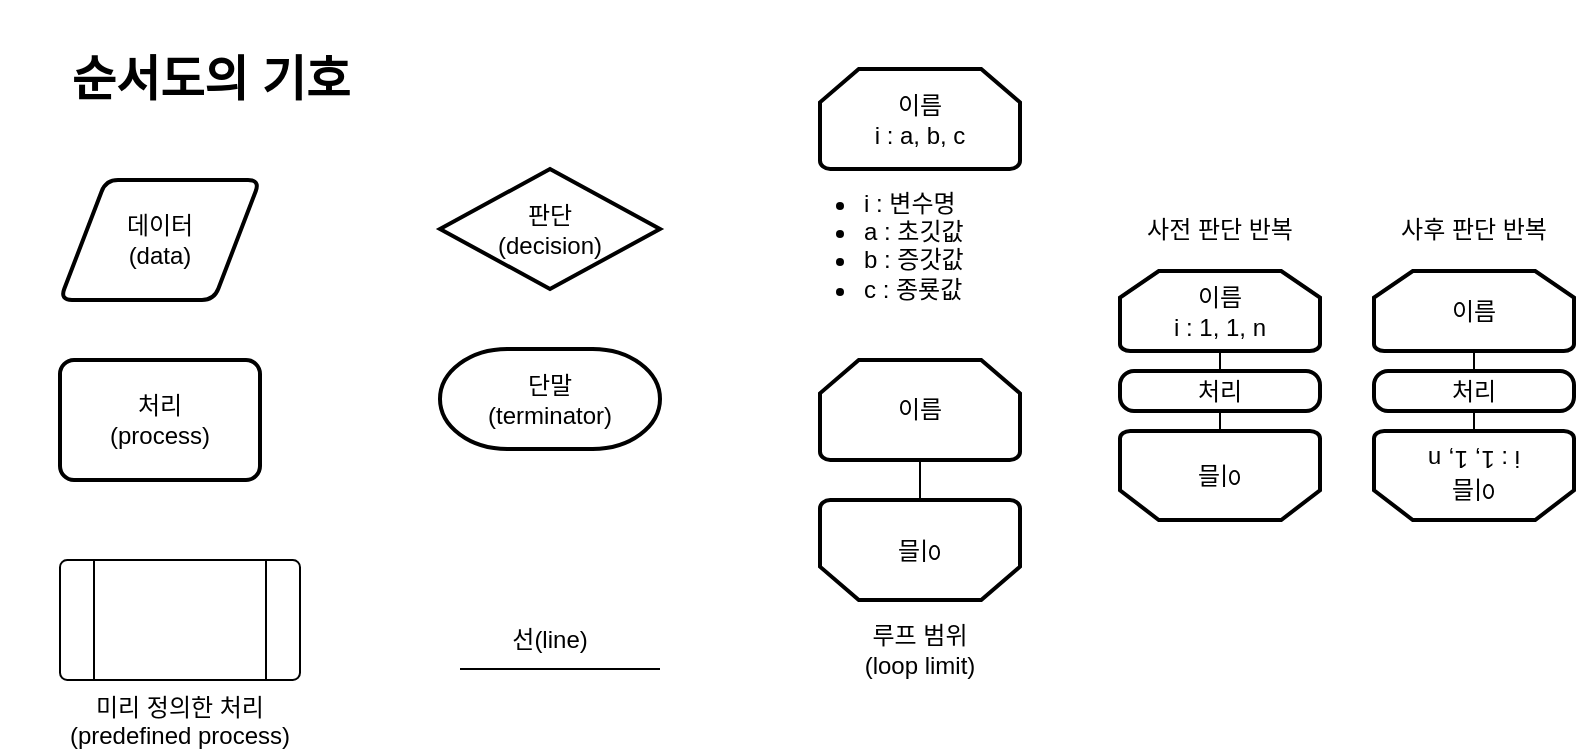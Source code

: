 <mxfile version="24.0.1" type="github">
  <diagram name="페이지-1" id="1n9w8f7Y8i5TspEEfncx">
    <mxGraphModel dx="954" dy="558" grid="1" gridSize="10" guides="1" tooltips="1" connect="1" arrows="1" fold="1" page="1" pageScale="1" pageWidth="827" pageHeight="1169" math="0" shadow="0">
      <root>
        <mxCell id="0" />
        <mxCell id="1" parent="0" />
        <mxCell id="L9v-eP8X7obD85AQDrIA-6" value="" style="endArrow=none;html=1;rounded=0;" edge="1" parent="1">
          <mxGeometry width="50" height="50" relative="1" as="geometry">
            <mxPoint x="260" y="354.5" as="sourcePoint" />
            <mxPoint x="360" y="354.5" as="targetPoint" />
          </mxGeometry>
        </mxCell>
        <mxCell id="L9v-eP8X7obD85AQDrIA-8" value="순서도의 기호" style="text;strokeColor=none;fillColor=none;html=1;fontSize=24;fontStyle=1;verticalAlign=middle;align=center;" vertex="1" parent="1">
          <mxGeometry x="30" y="20" width="210" height="80" as="geometry" />
        </mxCell>
        <mxCell id="L9v-eP8X7obD85AQDrIA-10" value="이름" style="strokeWidth=2;html=1;shape=mxgraph.flowchart.loop_limit;whiteSpace=wrap;" vertex="1" parent="1">
          <mxGeometry x="440" y="200" width="100" height="50" as="geometry" />
        </mxCell>
        <mxCell id="L9v-eP8X7obD85AQDrIA-11" value="미리 정의한 처리&lt;div&gt;(predefined process)&lt;/div&gt;" style="verticalLabelPosition=bottom;verticalAlign=top;html=1;shape=process;whiteSpace=wrap;rounded=1;size=0.14;arcSize=6;" vertex="1" parent="1">
          <mxGeometry x="60" y="300" width="120" height="60" as="geometry" />
        </mxCell>
        <mxCell id="L9v-eP8X7obD85AQDrIA-12" value="데이터&lt;div&gt;(data)&lt;/div&gt;" style="shape=parallelogram;html=1;strokeWidth=2;perimeter=parallelogramPerimeter;whiteSpace=wrap;rounded=1;arcSize=12;size=0.23;" vertex="1" parent="1">
          <mxGeometry x="60" y="110" width="100" height="60" as="geometry" />
        </mxCell>
        <mxCell id="L9v-eP8X7obD85AQDrIA-13" value="처리&lt;div&gt;(process)&lt;/div&gt;" style="rounded=1;whiteSpace=wrap;html=1;absoluteArcSize=1;arcSize=14;strokeWidth=2;" vertex="1" parent="1">
          <mxGeometry x="60" y="200" width="100" height="60" as="geometry" />
        </mxCell>
        <mxCell id="L9v-eP8X7obD85AQDrIA-14" value="단말&lt;div&gt;(terminator)&lt;/div&gt;" style="strokeWidth=2;html=1;shape=mxgraph.flowchart.terminator;whiteSpace=wrap;" vertex="1" parent="1">
          <mxGeometry x="250" y="194.5" width="110" height="50" as="geometry" />
        </mxCell>
        <mxCell id="L9v-eP8X7obD85AQDrIA-15" value="판단&lt;div&gt;(decision)&lt;/div&gt;" style="strokeWidth=2;html=1;shape=mxgraph.flowchart.decision;whiteSpace=wrap;" vertex="1" parent="1">
          <mxGeometry x="250" y="104.5" width="110" height="60" as="geometry" />
        </mxCell>
        <mxCell id="L9v-eP8X7obD85AQDrIA-16" value="이름" style="strokeWidth=2;html=1;shape=mxgraph.flowchart.loop_limit;whiteSpace=wrap;rotation=-180;" vertex="1" parent="1">
          <mxGeometry x="440" y="270" width="100" height="50" as="geometry" />
        </mxCell>
        <mxCell id="L9v-eP8X7obD85AQDrIA-17" value="선&lt;span style=&quot;background-color: initial;&quot;&gt;(line)&lt;/span&gt;" style="text;html=1;align=center;verticalAlign=middle;whiteSpace=wrap;rounded=0;" vertex="1" parent="1">
          <mxGeometry x="275" y="324.5" width="60" height="30" as="geometry" />
        </mxCell>
        <mxCell id="L9v-eP8X7obD85AQDrIA-20" value="" style="endArrow=none;html=1;rounded=0;entryX=0.5;entryY=1;entryDx=0;entryDy=0;entryPerimeter=0;exitX=0.5;exitY=1;exitDx=0;exitDy=0;exitPerimeter=0;" edge="1" parent="1" source="L9v-eP8X7obD85AQDrIA-16" target="L9v-eP8X7obD85AQDrIA-10">
          <mxGeometry width="50" height="50" relative="1" as="geometry">
            <mxPoint x="560" y="240" as="sourcePoint" />
            <mxPoint x="560" y="200" as="targetPoint" />
          </mxGeometry>
        </mxCell>
        <mxCell id="L9v-eP8X7obD85AQDrIA-22" value="루프 범위&lt;div&gt;(loop limit)&lt;/div&gt;" style="text;html=1;align=center;verticalAlign=middle;whiteSpace=wrap;rounded=0;" vertex="1" parent="1">
          <mxGeometry x="460" y="330" width="60" height="30" as="geometry" />
        </mxCell>
        <mxCell id="L9v-eP8X7obD85AQDrIA-24" value="이름&lt;div&gt;i : 1, 1, n&lt;/div&gt;" style="strokeWidth=2;html=1;shape=mxgraph.flowchart.loop_limit;whiteSpace=wrap;" vertex="1" parent="1">
          <mxGeometry x="590" y="155.5" width="100" height="40" as="geometry" />
        </mxCell>
        <mxCell id="L9v-eP8X7obD85AQDrIA-25" value="이름" style="strokeWidth=2;html=1;shape=mxgraph.flowchart.loop_limit;whiteSpace=wrap;rotation=-180;" vertex="1" parent="1">
          <mxGeometry x="590" y="235.5" width="100" height="44.5" as="geometry" />
        </mxCell>
        <mxCell id="L9v-eP8X7obD85AQDrIA-28" value="처리" style="rounded=1;whiteSpace=wrap;html=1;absoluteArcSize=1;arcSize=14;strokeWidth=2;" vertex="1" parent="1">
          <mxGeometry x="590" y="205.5" width="100" height="20" as="geometry" />
        </mxCell>
        <mxCell id="L9v-eP8X7obD85AQDrIA-31" value="" style="endArrow=none;html=1;rounded=0;entryX=0.5;entryY=1;entryDx=0;entryDy=0;entryPerimeter=0;exitX=0.5;exitY=0;exitDx=0;exitDy=0;" edge="1" parent="1" source="L9v-eP8X7obD85AQDrIA-28" target="L9v-eP8X7obD85AQDrIA-24">
          <mxGeometry width="50" height="50" relative="1" as="geometry">
            <mxPoint x="630" y="235.5" as="sourcePoint" />
            <mxPoint x="680" y="185.5" as="targetPoint" />
          </mxGeometry>
        </mxCell>
        <mxCell id="L9v-eP8X7obD85AQDrIA-32" value="" style="endArrow=none;html=1;rounded=0;entryX=0.5;entryY=1;entryDx=0;entryDy=0;exitX=0.5;exitY=1;exitDx=0;exitDy=0;exitPerimeter=0;" edge="1" parent="1" source="L9v-eP8X7obD85AQDrIA-25" target="L9v-eP8X7obD85AQDrIA-28">
          <mxGeometry width="50" height="50" relative="1" as="geometry">
            <mxPoint x="650" y="240.5" as="sourcePoint" />
            <mxPoint x="650" y="205.5" as="targetPoint" />
          </mxGeometry>
        </mxCell>
        <mxCell id="L9v-eP8X7obD85AQDrIA-33" value="사전 판단 반복" style="text;html=1;align=center;verticalAlign=middle;whiteSpace=wrap;rounded=0;" vertex="1" parent="1">
          <mxGeometry x="595" y="120" width="90" height="30" as="geometry" />
        </mxCell>
        <mxCell id="L9v-eP8X7obD85AQDrIA-34" value="이름" style="strokeWidth=2;html=1;shape=mxgraph.flowchart.loop_limit;whiteSpace=wrap;" vertex="1" parent="1">
          <mxGeometry x="717" y="155.5" width="100" height="40" as="geometry" />
        </mxCell>
        <mxCell id="L9v-eP8X7obD85AQDrIA-35" value="이름&lt;div&gt;i : 1, 1, n&lt;/div&gt;" style="strokeWidth=2;html=1;shape=mxgraph.flowchart.loop_limit;whiteSpace=wrap;rotation=-180;" vertex="1" parent="1">
          <mxGeometry x="717" y="235.5" width="100" height="44.5" as="geometry" />
        </mxCell>
        <mxCell id="L9v-eP8X7obD85AQDrIA-36" value="처리" style="rounded=1;whiteSpace=wrap;html=1;absoluteArcSize=1;arcSize=14;strokeWidth=2;" vertex="1" parent="1">
          <mxGeometry x="717" y="205.5" width="100" height="20" as="geometry" />
        </mxCell>
        <mxCell id="L9v-eP8X7obD85AQDrIA-37" value="" style="endArrow=none;html=1;rounded=0;entryX=0.5;entryY=1;entryDx=0;entryDy=0;entryPerimeter=0;exitX=0.5;exitY=0;exitDx=0;exitDy=0;" edge="1" source="L9v-eP8X7obD85AQDrIA-36" target="L9v-eP8X7obD85AQDrIA-34" parent="1">
          <mxGeometry width="50" height="50" relative="1" as="geometry">
            <mxPoint x="757" y="235.5" as="sourcePoint" />
            <mxPoint x="807" y="185.5" as="targetPoint" />
          </mxGeometry>
        </mxCell>
        <mxCell id="L9v-eP8X7obD85AQDrIA-38" value="" style="endArrow=none;html=1;rounded=0;entryX=0.5;entryY=1;entryDx=0;entryDy=0;exitX=0.5;exitY=1;exitDx=0;exitDy=0;exitPerimeter=0;" edge="1" source="L9v-eP8X7obD85AQDrIA-35" target="L9v-eP8X7obD85AQDrIA-36" parent="1">
          <mxGeometry width="50" height="50" relative="1" as="geometry">
            <mxPoint x="777" y="240.5" as="sourcePoint" />
            <mxPoint x="777" y="205.5" as="targetPoint" />
          </mxGeometry>
        </mxCell>
        <mxCell id="L9v-eP8X7obD85AQDrIA-39" value="사후 판단 반복" style="text;html=1;align=center;verticalAlign=middle;whiteSpace=wrap;rounded=0;" vertex="1" parent="1">
          <mxGeometry x="722" y="120" width="90" height="30" as="geometry" />
        </mxCell>
        <mxCell id="L9v-eP8X7obD85AQDrIA-40" value="이름&lt;div&gt;i : a, b, c&lt;/div&gt;" style="strokeWidth=2;html=1;shape=mxgraph.flowchart.loop_limit;whiteSpace=wrap;" vertex="1" parent="1">
          <mxGeometry x="440" y="54.5" width="100" height="50" as="geometry" />
        </mxCell>
        <mxCell id="L9v-eP8X7obD85AQDrIA-42" value="&lt;ul&gt;&lt;li&gt;i : 변수명&lt;/li&gt;&lt;li&gt;a : 초깃값&lt;/li&gt;&lt;li&gt;b : 증갓값&lt;/li&gt;&lt;li&gt;c : 종룟값&lt;/li&gt;&lt;/ul&gt;" style="text;strokeColor=none;fillColor=none;html=1;whiteSpace=wrap;verticalAlign=middle;overflow=hidden;" vertex="1" parent="1">
          <mxGeometry x="420" y="100" width="120" height="80" as="geometry" />
        </mxCell>
      </root>
    </mxGraphModel>
  </diagram>
</mxfile>
